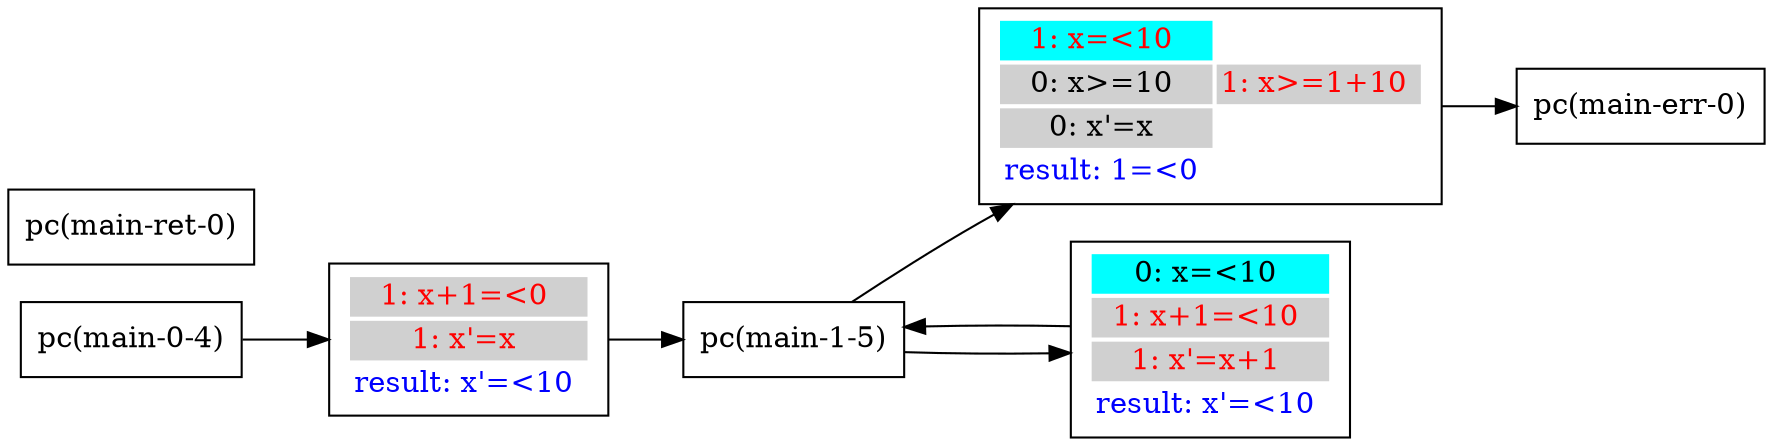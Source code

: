 digraph G {
 rankdir=LR 
 node [shape=box]
N1 [label="pc(main-0-4)"];
N3 [label="pc(main-1-5)"];
N5 [label="pc(main-err-0)"];
N7 [label="pc(main-ret-0)"];
N3 -> A1A0 ;
A1A0 -> N5 ;
A1A0 [ label=<<TABLE border="0"><TR><TD bgcolor = "#00FFFF"><FONT COLOR="red">1: x=&#060;10 </FONT></TD></TR><TR><TD bgcolor = "#D0D0D0"><FONT COLOR="black">0: x&#062;=10 </FONT></TD><TD bgcolor = "#D0D0D0"><FONT COLOR="red">1: x&#062;=1+10 </FONT></TD></TR><TR><TD bgcolor = "#D0D0D0"><FONT COLOR="black">0: x'=x </FONT></TD></TR><TR><TD bgcolor = "white"><FONT COLOR="blue">result: 1=&#060;0 </FONT></TD></TR></TABLE>>];
N3 -> A2A0 ;
A2A0 -> N3 ;
A2A0 [ label=<<TABLE border="0"><TR><TD bgcolor = "#00FFFF"><FONT COLOR="black">0: x=&#060;10 </FONT></TD></TR><TR><TD bgcolor = "#D0D0D0"><FONT COLOR="red">1: x+1=&#060;10 </FONT></TD></TR><TR><TD bgcolor = "#D0D0D0"><FONT COLOR="red">1: x'=x+1 </FONT></TD></TR><TR><TD bgcolor = "white"><FONT COLOR="blue">result: x'=&#060;10 </FONT></TD></TR></TABLE>>];
N1 -> A3A0 ;
A3A0 -> N3 ;
A3A0 [ label=<<TABLE border="0"><TR><TD bgcolor = "#D0D0D0"><FONT COLOR="red">1: x+1=&#060;0 </FONT></TD></TR><TR><TD bgcolor = "#D0D0D0"><FONT COLOR="red">1: x'=x </FONT></TD></TR><TR><TD bgcolor = "white"><FONT COLOR="blue">result: x'=&#060;10 </FONT></TD></TR></TABLE>>];
}
